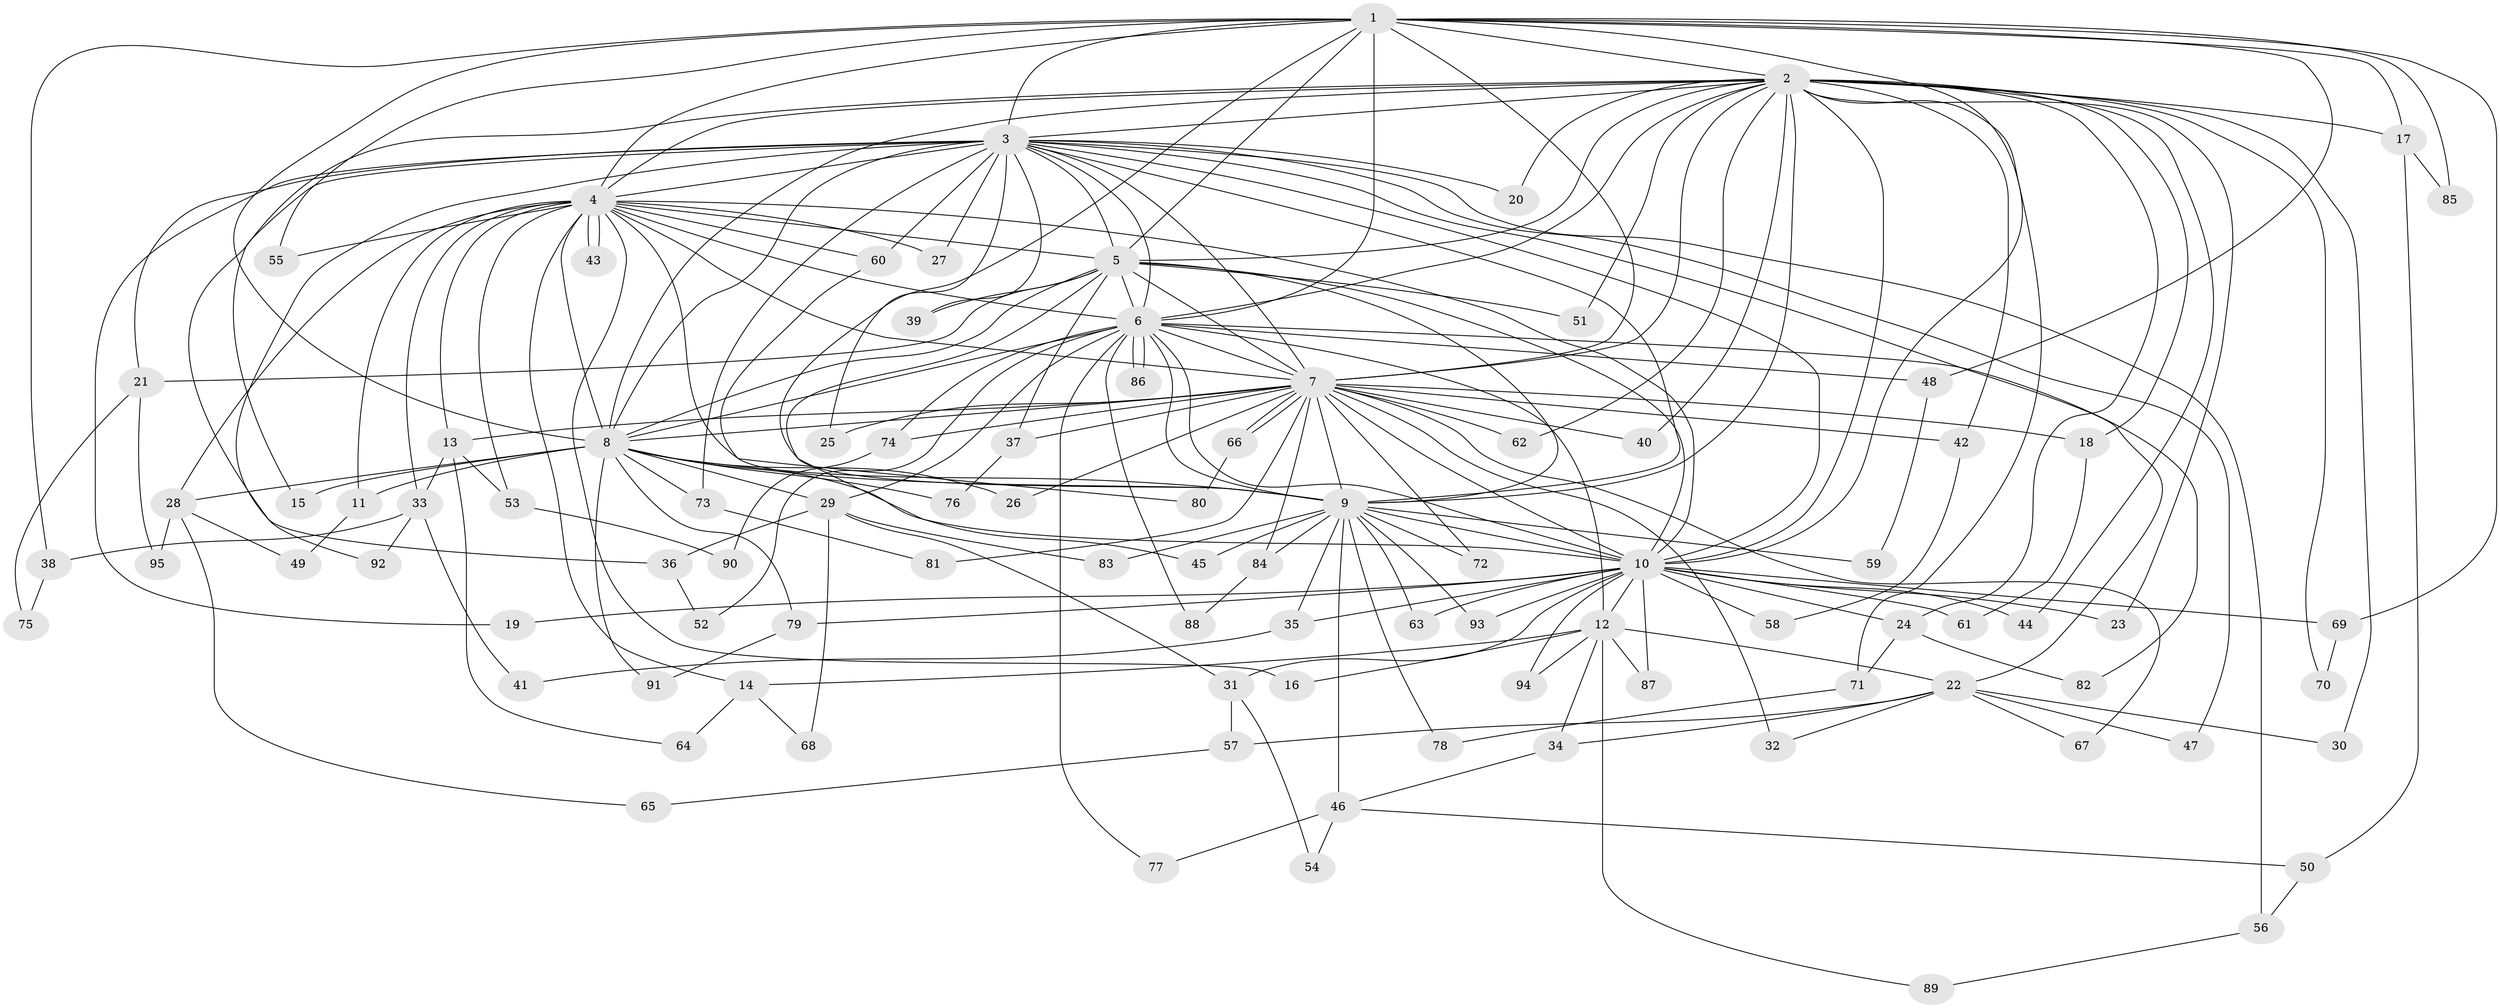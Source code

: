 // Generated by graph-tools (version 1.1) at 2025/01/03/09/25 03:01:29]
// undirected, 95 vertices, 215 edges
graph export_dot {
graph [start="1"]
  node [color=gray90,style=filled];
  1;
  2;
  3;
  4;
  5;
  6;
  7;
  8;
  9;
  10;
  11;
  12;
  13;
  14;
  15;
  16;
  17;
  18;
  19;
  20;
  21;
  22;
  23;
  24;
  25;
  26;
  27;
  28;
  29;
  30;
  31;
  32;
  33;
  34;
  35;
  36;
  37;
  38;
  39;
  40;
  41;
  42;
  43;
  44;
  45;
  46;
  47;
  48;
  49;
  50;
  51;
  52;
  53;
  54;
  55;
  56;
  57;
  58;
  59;
  60;
  61;
  62;
  63;
  64;
  65;
  66;
  67;
  68;
  69;
  70;
  71;
  72;
  73;
  74;
  75;
  76;
  77;
  78;
  79;
  80;
  81;
  82;
  83;
  84;
  85;
  86;
  87;
  88;
  89;
  90;
  91;
  92;
  93;
  94;
  95;
  1 -- 2;
  1 -- 3;
  1 -- 4;
  1 -- 5;
  1 -- 6;
  1 -- 7;
  1 -- 8;
  1 -- 9;
  1 -- 10;
  1 -- 17;
  1 -- 38;
  1 -- 48;
  1 -- 55;
  1 -- 69;
  1 -- 85;
  2 -- 3;
  2 -- 4;
  2 -- 5;
  2 -- 6;
  2 -- 7;
  2 -- 8;
  2 -- 9;
  2 -- 10;
  2 -- 17;
  2 -- 18;
  2 -- 20;
  2 -- 23;
  2 -- 24;
  2 -- 30;
  2 -- 40;
  2 -- 42;
  2 -- 44;
  2 -- 51;
  2 -- 62;
  2 -- 70;
  2 -- 71;
  2 -- 92;
  3 -- 4;
  3 -- 5;
  3 -- 6;
  3 -- 7;
  3 -- 8;
  3 -- 9;
  3 -- 10;
  3 -- 15;
  3 -- 19;
  3 -- 20;
  3 -- 21;
  3 -- 22;
  3 -- 25;
  3 -- 27;
  3 -- 36;
  3 -- 39;
  3 -- 47;
  3 -- 56;
  3 -- 60;
  3 -- 73;
  4 -- 5;
  4 -- 6;
  4 -- 7;
  4 -- 8;
  4 -- 9;
  4 -- 10;
  4 -- 11;
  4 -- 13;
  4 -- 14;
  4 -- 16;
  4 -- 27;
  4 -- 28;
  4 -- 33;
  4 -- 43;
  4 -- 43;
  4 -- 53;
  4 -- 55;
  4 -- 60;
  5 -- 6;
  5 -- 7;
  5 -- 8;
  5 -- 9;
  5 -- 10;
  5 -- 21;
  5 -- 37;
  5 -- 39;
  5 -- 45;
  5 -- 51;
  6 -- 7;
  6 -- 8;
  6 -- 9;
  6 -- 10;
  6 -- 12;
  6 -- 29;
  6 -- 48;
  6 -- 52;
  6 -- 74;
  6 -- 77;
  6 -- 82;
  6 -- 86;
  6 -- 86;
  6 -- 88;
  7 -- 8;
  7 -- 9;
  7 -- 10;
  7 -- 13;
  7 -- 18;
  7 -- 25;
  7 -- 26;
  7 -- 32;
  7 -- 37;
  7 -- 40;
  7 -- 42;
  7 -- 62;
  7 -- 66;
  7 -- 66;
  7 -- 67;
  7 -- 72;
  7 -- 74;
  7 -- 81;
  7 -- 84;
  8 -- 9;
  8 -- 10;
  8 -- 11;
  8 -- 15;
  8 -- 26;
  8 -- 28;
  8 -- 29;
  8 -- 73;
  8 -- 76;
  8 -- 79;
  8 -- 91;
  9 -- 10;
  9 -- 35;
  9 -- 45;
  9 -- 46;
  9 -- 59;
  9 -- 63;
  9 -- 72;
  9 -- 78;
  9 -- 83;
  9 -- 84;
  9 -- 93;
  10 -- 12;
  10 -- 19;
  10 -- 23;
  10 -- 24;
  10 -- 31;
  10 -- 35;
  10 -- 44;
  10 -- 58;
  10 -- 61;
  10 -- 63;
  10 -- 69;
  10 -- 79;
  10 -- 87;
  10 -- 93;
  10 -- 94;
  11 -- 49;
  12 -- 14;
  12 -- 16;
  12 -- 22;
  12 -- 34;
  12 -- 87;
  12 -- 89;
  12 -- 94;
  13 -- 33;
  13 -- 53;
  13 -- 64;
  14 -- 64;
  14 -- 68;
  17 -- 50;
  17 -- 85;
  18 -- 61;
  21 -- 75;
  21 -- 95;
  22 -- 30;
  22 -- 32;
  22 -- 34;
  22 -- 47;
  22 -- 57;
  22 -- 67;
  24 -- 71;
  24 -- 82;
  28 -- 49;
  28 -- 65;
  28 -- 95;
  29 -- 31;
  29 -- 36;
  29 -- 68;
  29 -- 83;
  31 -- 54;
  31 -- 57;
  33 -- 38;
  33 -- 41;
  33 -- 92;
  34 -- 46;
  35 -- 41;
  36 -- 52;
  37 -- 76;
  38 -- 75;
  42 -- 58;
  46 -- 50;
  46 -- 54;
  46 -- 77;
  48 -- 59;
  50 -- 56;
  53 -- 90;
  56 -- 89;
  57 -- 65;
  60 -- 80;
  66 -- 80;
  69 -- 70;
  71 -- 78;
  73 -- 81;
  74 -- 90;
  79 -- 91;
  84 -- 88;
}
